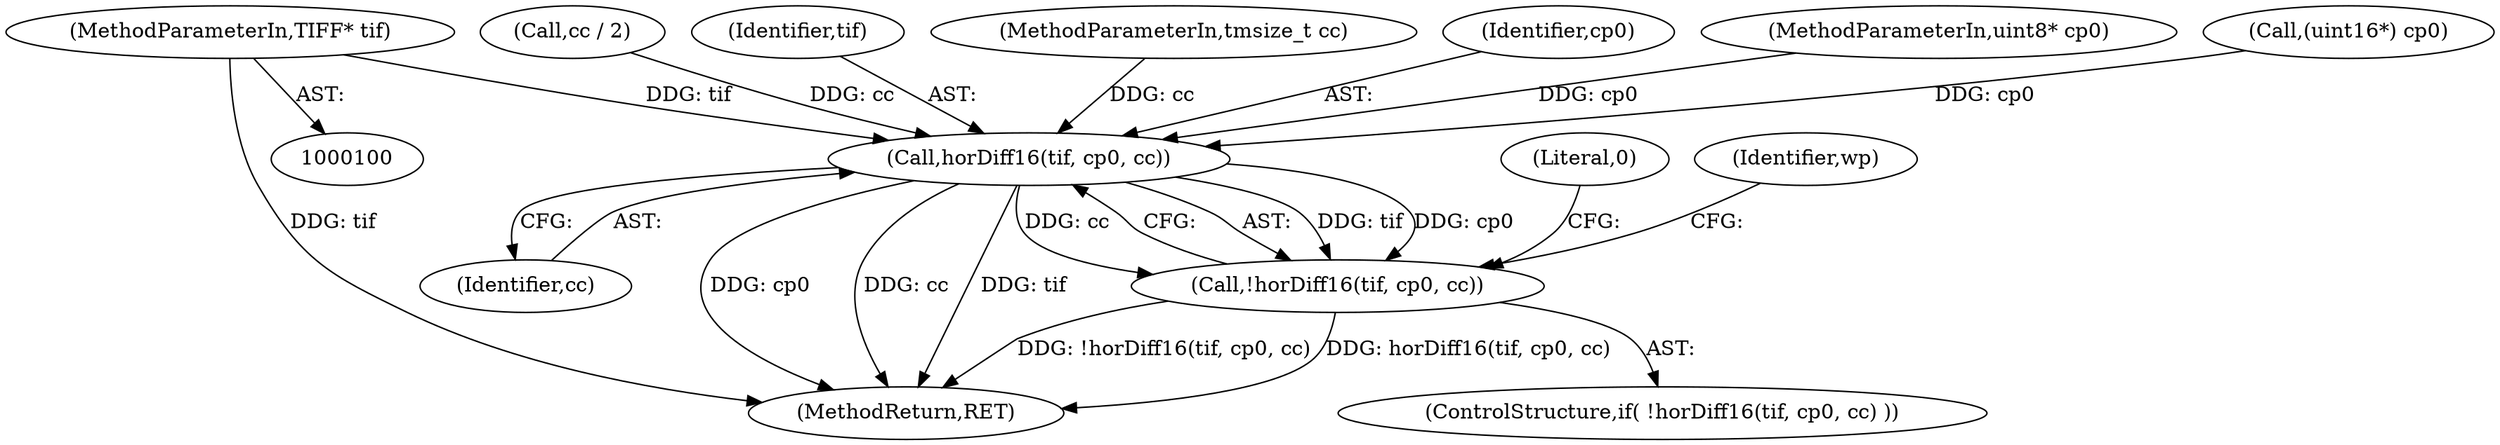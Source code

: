 digraph "0_libtiff_3ca657a8793dd011bf869695d72ad31c779c3cc1_13@pointer" {
"1000101" [label="(MethodParameterIn,TIFF* tif)"];
"1000119" [label="(Call,horDiff16(tif, cp0, cc))"];
"1000118" [label="(Call,!horDiff16(tif, cp0, cc))"];
"1000124" [label="(Literal,0)"];
"1000118" [label="(Call,!horDiff16(tif, cp0, cc))"];
"1000114" [label="(Call,cc / 2)"];
"1000117" [label="(ControlStructure,if( !horDiff16(tif, cp0, cc) ))"];
"1000126" [label="(Identifier,wp)"];
"1000120" [label="(Identifier,tif)"];
"1000103" [label="(MethodParameterIn,tmsize_t cc)"];
"1000122" [label="(Identifier,cc)"];
"1000119" [label="(Call,horDiff16(tif, cp0, cc))"];
"1000101" [label="(MethodParameterIn,TIFF* tif)"];
"1000121" [label="(Identifier,cp0)"];
"1000102" [label="(MethodParameterIn,uint8* cp0)"];
"1000108" [label="(Call,(uint16*) cp0)"];
"1000130" [label="(MethodReturn,RET)"];
"1000101" -> "1000100"  [label="AST: "];
"1000101" -> "1000130"  [label="DDG: tif"];
"1000101" -> "1000119"  [label="DDG: tif"];
"1000119" -> "1000118"  [label="AST: "];
"1000119" -> "1000122"  [label="CFG: "];
"1000120" -> "1000119"  [label="AST: "];
"1000121" -> "1000119"  [label="AST: "];
"1000122" -> "1000119"  [label="AST: "];
"1000118" -> "1000119"  [label="CFG: "];
"1000119" -> "1000130"  [label="DDG: cp0"];
"1000119" -> "1000130"  [label="DDG: cc"];
"1000119" -> "1000130"  [label="DDG: tif"];
"1000119" -> "1000118"  [label="DDG: tif"];
"1000119" -> "1000118"  [label="DDG: cp0"];
"1000119" -> "1000118"  [label="DDG: cc"];
"1000108" -> "1000119"  [label="DDG: cp0"];
"1000102" -> "1000119"  [label="DDG: cp0"];
"1000114" -> "1000119"  [label="DDG: cc"];
"1000103" -> "1000119"  [label="DDG: cc"];
"1000118" -> "1000117"  [label="AST: "];
"1000124" -> "1000118"  [label="CFG: "];
"1000126" -> "1000118"  [label="CFG: "];
"1000118" -> "1000130"  [label="DDG: !horDiff16(tif, cp0, cc)"];
"1000118" -> "1000130"  [label="DDG: horDiff16(tif, cp0, cc)"];
}
